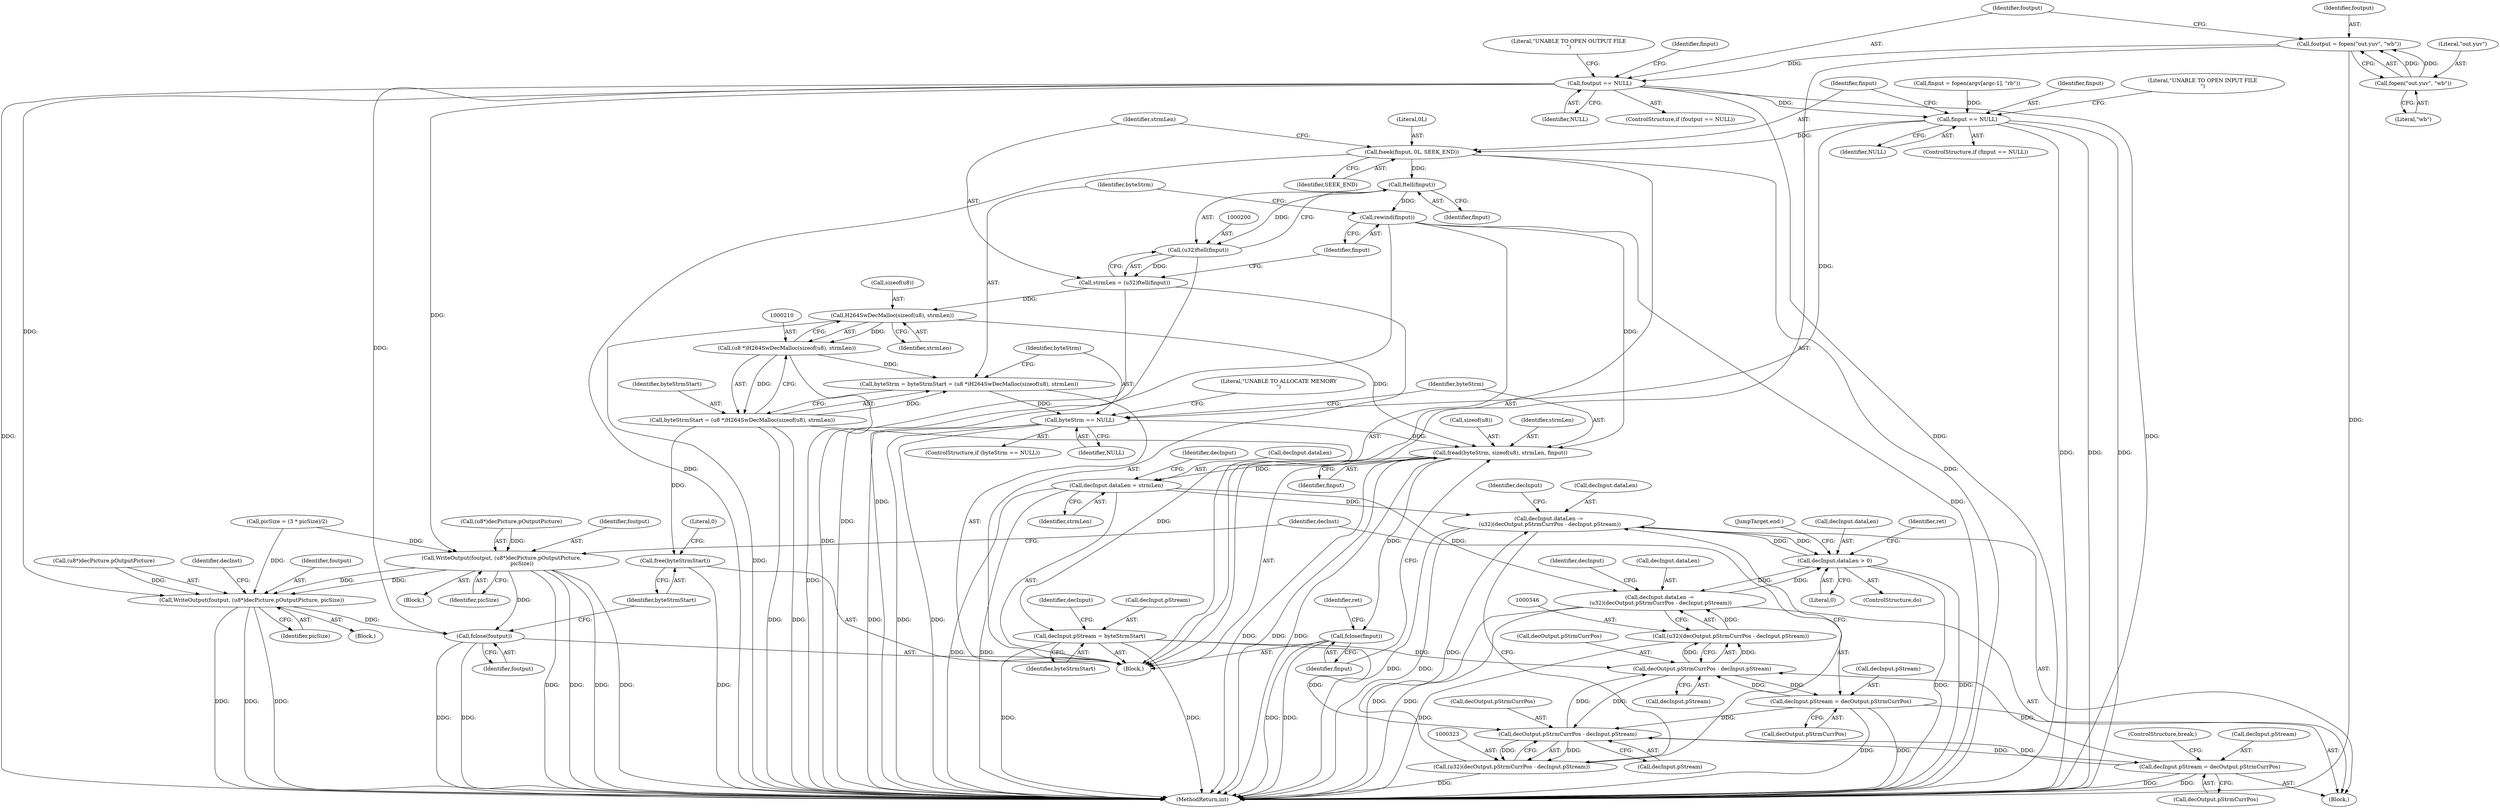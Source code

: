 digraph "0_Android_2b6f22dc64d456471a1dc6df09d515771d1427c8_1@API" {
"1000159" [label="(Call,foutput = fopen(\"out.yuv\", \"wb\"))"];
"1000161" [label="(Call,fopen(\"out.yuv\", \"wb\"))"];
"1000165" [label="(Call,foutput == NULL)"];
"1000184" [label="(Call,finput == NULL)"];
"1000193" [label="(Call,fseek(finput, 0L, SEEK_END))"];
"1000201" [label="(Call,ftell(finput))"];
"1000199" [label="(Call,(u32)ftell(finput))"];
"1000197" [label="(Call,strmLen = (u32)ftell(finput))"];
"1000211" [label="(Call,H264SwDecMalloc(sizeof(u8), strmLen))"];
"1000209" [label="(Call,(u8 *)H264SwDecMalloc(sizeof(u8), strmLen))"];
"1000205" [label="(Call,byteStrm = byteStrmStart = (u8 *)H264SwDecMalloc(sizeof(u8), strmLen))"];
"1000216" [label="(Call,byteStrm == NULL)"];
"1000225" [label="(Call,fread(byteStrm, sizeof(u8), strmLen, finput))"];
"1000231" [label="(Call,fclose(finput))"];
"1000254" [label="(Call,decInput.dataLen = strmLen)"];
"1000318" [label="(Call,decInput.dataLen -=\n (u32)(decOutput.pStrmCurrPos - decInput.pStream))"];
"1000405" [label="(Call,decInput.dataLen > 0)"];
"1000341" [label="(Call,decInput.dataLen -=\n (u32)(decOutput.pStrmCurrPos - decInput.pStream))"];
"1000207" [label="(Call,byteStrmStart = (u8 *)H264SwDecMalloc(sizeof(u8), strmLen))"];
"1000249" [label="(Call,decInput.pStream = byteStrmStart)"];
"1000324" [label="(Call,decOutput.pStrmCurrPos - decInput.pStream)"];
"1000322" [label="(Call,(u32)(decOutput.pStrmCurrPos - decInput.pStream))"];
"1000331" [label="(Call,decInput.pStream = decOutput.pStrmCurrPos)"];
"1000347" [label="(Call,decOutput.pStrmCurrPos - decInput.pStream)"];
"1000345" [label="(Call,(u32)(decOutput.pStrmCurrPos - decInput.pStream))"];
"1000354" [label="(Call,decInput.pStream = decOutput.pStrmCurrPos)"];
"1000448" [label="(Call,free(byteStrmStart))"];
"1000203" [label="(Call,rewind(finput))"];
"1000386" [label="(Call,WriteOutput(foutput, (u8*)decPicture.pOutputPicture,\n                        picSize))"];
"1000436" [label="(Call,WriteOutput(foutput, (u8*)decPicture.pOutputPicture, picSize))"];
"1000446" [label="(Call,fclose(foutput))"];
"1000232" [label="(Identifier,finput)"];
"1000230" [label="(Identifier,finput)"];
"1000318" [label="(Call,decInput.dataLen -=\n (u32)(decOutput.pStrmCurrPos - decInput.pStream))"];
"1000333" [label="(Identifier,decInput)"];
"1000217" [label="(Identifier,byteStrm)"];
"1000324" [label="(Call,decOutput.pStrmCurrPos - decInput.pStream)"];
"1000201" [label="(Call,ftell(finput))"];
"1000325" [label="(Call,decOutput.pStrmCurrPos)"];
"1000328" [label="(Call,decInput.pStream)"];
"1000206" [label="(Identifier,byteStrm)"];
"1000449" [label="(Identifier,byteStrmStart)"];
"1000209" [label="(Call,(u8 *)H264SwDecMalloc(sizeof(u8), strmLen))"];
"1000234" [label="(Identifier,ret)"];
"1000348" [label="(Call,decOutput.pStrmCurrPos)"];
"1000354" [label="(Call,decInput.pStream = decOutput.pStrmCurrPos)"];
"1000211" [label="(Call,H264SwDecMalloc(sizeof(u8), strmLen))"];
"1000253" [label="(Identifier,byteStrmStart)"];
"1000221" [label="(Literal,\"UNABLE TO ALLOCATE MEMORY\n\")"];
"1000199" [label="(Call,(u32)ftell(finput))"];
"1000132" [label="(Block,)"];
"1000436" [label="(Call,WriteOutput(foutput, (u8*)decPicture.pOutputPicture, picSize))"];
"1000159" [label="(Call,foutput = fopen(\"out.yuv\", \"wb\"))"];
"1000183" [label="(ControlStructure,if (finput == NULL))"];
"1000204" [label="(Identifier,finput)"];
"1000443" [label="(Identifier,picSize)"];
"1000184" [label="(Call,finput == NULL)"];
"1000161" [label="(Call,fopen(\"out.yuv\", \"wb\"))"];
"1000338" [label="(ControlStructure,break;)"];
"1000226" [label="(Identifier,byteStrm)"];
"1000437" [label="(Identifier,foutput)"];
"1000451" [label="(Literal,0)"];
"1000369" [label="(Block,)"];
"1000410" [label="(JumpTarget,end:)"];
"1000196" [label="(Identifier,SEEK_END)"];
"1000203" [label="(Call,rewind(finput))"];
"1000405" [label="(Call,decInput.dataLen > 0)"];
"1000255" [label="(Call,decInput.dataLen)"];
"1000332" [label="(Call,decInput.pStream)"];
"1000225" [label="(Call,fread(byteStrm, sizeof(u8), strmLen, finput))"];
"1000258" [label="(Identifier,strmLen)"];
"1000160" [label="(Identifier,foutput)"];
"1000166" [label="(Identifier,foutput)"];
"1000356" [label="(Identifier,decInput)"];
"1000174" [label="(Call,finput = fopen(argv[argc-1], \"rb\"))"];
"1000167" [label="(Identifier,NULL)"];
"1000387" [label="(Identifier,foutput)"];
"1000170" [label="(Literal,\"UNABLE TO OPEN OUTPUT FILE\n\")"];
"1000215" [label="(ControlStructure,if (byteStrm == NULL))"];
"1000388" [label="(Call,(u8*)decPicture.pOutputPicture)"];
"1000447" [label="(Identifier,foutput)"];
"1000208" [label="(Identifier,byteStrmStart)"];
"1000185" [label="(Identifier,finput)"];
"1000218" [label="(Identifier,NULL)"];
"1000345" [label="(Call,(u32)(decOutput.pStrmCurrPos - decInput.pStream))"];
"1000386" [label="(Call,WriteOutput(foutput, (u8*)decPicture.pOutputPicture,\n                        picSize))"];
"1000267" [label="(ControlStructure,do)"];
"1000347" [label="(Call,decOutput.pStrmCurrPos - decInput.pStream)"];
"1000193" [label="(Call,fseek(finput, 0L, SEEK_END))"];
"1000335" [label="(Call,decOutput.pStrmCurrPos)"];
"1000279" [label="(Block,)"];
"1000342" [label="(Call,decInput.dataLen)"];
"1000319" [label="(Call,decInput.dataLen)"];
"1000162" [label="(Literal,\"out.yuv\")"];
"1000261" [label="(Identifier,decInput)"];
"1000212" [label="(Call,sizeof(u8))"];
"1000355" [label="(Call,decInput.pStream)"];
"1000303" [label="(Call,picSize = (3 * picSize)/2)"];
"1000393" [label="(Identifier,picSize)"];
"1000164" [label="(ControlStructure,if (foutput == NULL))"];
"1000341" [label="(Call,decInput.dataLen -=\n (u32)(decOutput.pStrmCurrPos - decInput.pStream))"];
"1000195" [label="(Literal,0L)"];
"1000205" [label="(Call,byteStrm = byteStrmStart = (u8 *)H264SwDecMalloc(sizeof(u8), strmLen))"];
"1000448" [label="(Call,free(byteStrmStart))"];
"1000194" [label="(Identifier,finput)"];
"1000207" [label="(Call,byteStrmStart = (u8 *)H264SwDecMalloc(sizeof(u8), strmLen))"];
"1000216" [label="(Call,byteStrm == NULL)"];
"1000364" [label="(Identifier,decInst)"];
"1000446" [label="(Call,fclose(foutput))"];
"1000331" [label="(Call,decInput.pStream = decOutput.pStrmCurrPos)"];
"1000175" [label="(Identifier,finput)"];
"1000438" [label="(Call,(u8*)decPicture.pOutputPicture)"];
"1000250" [label="(Call,decInput.pStream)"];
"1000227" [label="(Call,sizeof(u8))"];
"1000186" [label="(Identifier,NULL)"];
"1000256" [label="(Identifier,decInput)"];
"1000358" [label="(Call,decOutput.pStrmCurrPos)"];
"1000406" [label="(Call,decInput.dataLen)"];
"1000270" [label="(Identifier,ret)"];
"1000202" [label="(Identifier,finput)"];
"1000322" [label="(Call,(u32)(decOutput.pStrmCurrPos - decInput.pStream))"];
"1000198" [label="(Identifier,strmLen)"];
"1000163" [label="(Literal,\"wb\")"];
"1000351" [label="(Call,decInput.pStream)"];
"1000452" [label="(MethodReturn,int)"];
"1000197" [label="(Call,strmLen = (u32)ftell(finput))"];
"1000409" [label="(Literal,0)"];
"1000231" [label="(Call,fclose(finput))"];
"1000189" [label="(Literal,\"UNABLE TO OPEN INPUT FILE\n\")"];
"1000214" [label="(Identifier,strmLen)"];
"1000229" [label="(Identifier,strmLen)"];
"1000249" [label="(Call,decInput.pStream = byteStrmStart)"];
"1000165" [label="(Call,foutput == NULL)"];
"1000419" [label="(Block,)"];
"1000254" [label="(Call,decInput.dataLen = strmLen)"];
"1000414" [label="(Identifier,decInst)"];
"1000159" -> "1000132"  [label="AST: "];
"1000159" -> "1000161"  [label="CFG: "];
"1000160" -> "1000159"  [label="AST: "];
"1000161" -> "1000159"  [label="AST: "];
"1000166" -> "1000159"  [label="CFG: "];
"1000159" -> "1000452"  [label="DDG: "];
"1000161" -> "1000159"  [label="DDG: "];
"1000161" -> "1000159"  [label="DDG: "];
"1000159" -> "1000165"  [label="DDG: "];
"1000161" -> "1000163"  [label="CFG: "];
"1000162" -> "1000161"  [label="AST: "];
"1000163" -> "1000161"  [label="AST: "];
"1000165" -> "1000164"  [label="AST: "];
"1000165" -> "1000167"  [label="CFG: "];
"1000166" -> "1000165"  [label="AST: "];
"1000167" -> "1000165"  [label="AST: "];
"1000170" -> "1000165"  [label="CFG: "];
"1000175" -> "1000165"  [label="CFG: "];
"1000165" -> "1000452"  [label="DDG: "];
"1000165" -> "1000452"  [label="DDG: "];
"1000165" -> "1000452"  [label="DDG: "];
"1000165" -> "1000184"  [label="DDG: "];
"1000165" -> "1000386"  [label="DDG: "];
"1000165" -> "1000436"  [label="DDG: "];
"1000165" -> "1000446"  [label="DDG: "];
"1000184" -> "1000183"  [label="AST: "];
"1000184" -> "1000186"  [label="CFG: "];
"1000185" -> "1000184"  [label="AST: "];
"1000186" -> "1000184"  [label="AST: "];
"1000189" -> "1000184"  [label="CFG: "];
"1000194" -> "1000184"  [label="CFG: "];
"1000184" -> "1000452"  [label="DDG: "];
"1000184" -> "1000452"  [label="DDG: "];
"1000184" -> "1000452"  [label="DDG: "];
"1000174" -> "1000184"  [label="DDG: "];
"1000184" -> "1000193"  [label="DDG: "];
"1000184" -> "1000216"  [label="DDG: "];
"1000193" -> "1000132"  [label="AST: "];
"1000193" -> "1000196"  [label="CFG: "];
"1000194" -> "1000193"  [label="AST: "];
"1000195" -> "1000193"  [label="AST: "];
"1000196" -> "1000193"  [label="AST: "];
"1000198" -> "1000193"  [label="CFG: "];
"1000193" -> "1000452"  [label="DDG: "];
"1000193" -> "1000452"  [label="DDG: "];
"1000193" -> "1000201"  [label="DDG: "];
"1000201" -> "1000199"  [label="AST: "];
"1000201" -> "1000202"  [label="CFG: "];
"1000202" -> "1000201"  [label="AST: "];
"1000199" -> "1000201"  [label="CFG: "];
"1000201" -> "1000199"  [label="DDG: "];
"1000201" -> "1000203"  [label="DDG: "];
"1000199" -> "1000197"  [label="AST: "];
"1000200" -> "1000199"  [label="AST: "];
"1000197" -> "1000199"  [label="CFG: "];
"1000199" -> "1000452"  [label="DDG: "];
"1000199" -> "1000197"  [label="DDG: "];
"1000197" -> "1000132"  [label="AST: "];
"1000198" -> "1000197"  [label="AST: "];
"1000204" -> "1000197"  [label="CFG: "];
"1000197" -> "1000452"  [label="DDG: "];
"1000197" -> "1000211"  [label="DDG: "];
"1000211" -> "1000209"  [label="AST: "];
"1000211" -> "1000214"  [label="CFG: "];
"1000212" -> "1000211"  [label="AST: "];
"1000214" -> "1000211"  [label="AST: "];
"1000209" -> "1000211"  [label="CFG: "];
"1000211" -> "1000452"  [label="DDG: "];
"1000211" -> "1000209"  [label="DDG: "];
"1000211" -> "1000225"  [label="DDG: "];
"1000209" -> "1000207"  [label="AST: "];
"1000210" -> "1000209"  [label="AST: "];
"1000207" -> "1000209"  [label="CFG: "];
"1000209" -> "1000452"  [label="DDG: "];
"1000209" -> "1000205"  [label="DDG: "];
"1000209" -> "1000207"  [label="DDG: "];
"1000205" -> "1000132"  [label="AST: "];
"1000205" -> "1000207"  [label="CFG: "];
"1000206" -> "1000205"  [label="AST: "];
"1000207" -> "1000205"  [label="AST: "];
"1000217" -> "1000205"  [label="CFG: "];
"1000207" -> "1000205"  [label="DDG: "];
"1000205" -> "1000216"  [label="DDG: "];
"1000216" -> "1000215"  [label="AST: "];
"1000216" -> "1000218"  [label="CFG: "];
"1000217" -> "1000216"  [label="AST: "];
"1000218" -> "1000216"  [label="AST: "];
"1000221" -> "1000216"  [label="CFG: "];
"1000226" -> "1000216"  [label="CFG: "];
"1000216" -> "1000452"  [label="DDG: "];
"1000216" -> "1000452"  [label="DDG: "];
"1000216" -> "1000452"  [label="DDG: "];
"1000216" -> "1000225"  [label="DDG: "];
"1000225" -> "1000132"  [label="AST: "];
"1000225" -> "1000230"  [label="CFG: "];
"1000226" -> "1000225"  [label="AST: "];
"1000227" -> "1000225"  [label="AST: "];
"1000229" -> "1000225"  [label="AST: "];
"1000230" -> "1000225"  [label="AST: "];
"1000232" -> "1000225"  [label="CFG: "];
"1000225" -> "1000452"  [label="DDG: "];
"1000225" -> "1000452"  [label="DDG: "];
"1000225" -> "1000452"  [label="DDG: "];
"1000203" -> "1000225"  [label="DDG: "];
"1000225" -> "1000231"  [label="DDG: "];
"1000225" -> "1000254"  [label="DDG: "];
"1000231" -> "1000132"  [label="AST: "];
"1000231" -> "1000232"  [label="CFG: "];
"1000232" -> "1000231"  [label="AST: "];
"1000234" -> "1000231"  [label="CFG: "];
"1000231" -> "1000452"  [label="DDG: "];
"1000231" -> "1000452"  [label="DDG: "];
"1000254" -> "1000132"  [label="AST: "];
"1000254" -> "1000258"  [label="CFG: "];
"1000255" -> "1000254"  [label="AST: "];
"1000258" -> "1000254"  [label="AST: "];
"1000261" -> "1000254"  [label="CFG: "];
"1000254" -> "1000452"  [label="DDG: "];
"1000254" -> "1000452"  [label="DDG: "];
"1000254" -> "1000318"  [label="DDG: "];
"1000254" -> "1000341"  [label="DDG: "];
"1000318" -> "1000279"  [label="AST: "];
"1000318" -> "1000322"  [label="CFG: "];
"1000319" -> "1000318"  [label="AST: "];
"1000322" -> "1000318"  [label="AST: "];
"1000333" -> "1000318"  [label="CFG: "];
"1000318" -> "1000452"  [label="DDG: "];
"1000318" -> "1000452"  [label="DDG: "];
"1000322" -> "1000318"  [label="DDG: "];
"1000405" -> "1000318"  [label="DDG: "];
"1000318" -> "1000405"  [label="DDG: "];
"1000405" -> "1000267"  [label="AST: "];
"1000405" -> "1000409"  [label="CFG: "];
"1000406" -> "1000405"  [label="AST: "];
"1000409" -> "1000405"  [label="AST: "];
"1000270" -> "1000405"  [label="CFG: "];
"1000410" -> "1000405"  [label="CFG: "];
"1000405" -> "1000452"  [label="DDG: "];
"1000405" -> "1000452"  [label="DDG: "];
"1000405" -> "1000341"  [label="DDG: "];
"1000341" -> "1000405"  [label="DDG: "];
"1000341" -> "1000279"  [label="AST: "];
"1000341" -> "1000345"  [label="CFG: "];
"1000342" -> "1000341"  [label="AST: "];
"1000345" -> "1000341"  [label="AST: "];
"1000356" -> "1000341"  [label="CFG: "];
"1000341" -> "1000452"  [label="DDG: "];
"1000341" -> "1000452"  [label="DDG: "];
"1000345" -> "1000341"  [label="DDG: "];
"1000208" -> "1000207"  [label="AST: "];
"1000207" -> "1000452"  [label="DDG: "];
"1000207" -> "1000452"  [label="DDG: "];
"1000207" -> "1000249"  [label="DDG: "];
"1000207" -> "1000448"  [label="DDG: "];
"1000249" -> "1000132"  [label="AST: "];
"1000249" -> "1000253"  [label="CFG: "];
"1000250" -> "1000249"  [label="AST: "];
"1000253" -> "1000249"  [label="AST: "];
"1000256" -> "1000249"  [label="CFG: "];
"1000249" -> "1000452"  [label="DDG: "];
"1000249" -> "1000452"  [label="DDG: "];
"1000249" -> "1000324"  [label="DDG: "];
"1000249" -> "1000347"  [label="DDG: "];
"1000324" -> "1000322"  [label="AST: "];
"1000324" -> "1000328"  [label="CFG: "];
"1000325" -> "1000324"  [label="AST: "];
"1000328" -> "1000324"  [label="AST: "];
"1000322" -> "1000324"  [label="CFG: "];
"1000324" -> "1000322"  [label="DDG: "];
"1000324" -> "1000322"  [label="DDG: "];
"1000347" -> "1000324"  [label="DDG: "];
"1000331" -> "1000324"  [label="DDG: "];
"1000354" -> "1000324"  [label="DDG: "];
"1000324" -> "1000331"  [label="DDG: "];
"1000324" -> "1000347"  [label="DDG: "];
"1000323" -> "1000322"  [label="AST: "];
"1000322" -> "1000452"  [label="DDG: "];
"1000331" -> "1000279"  [label="AST: "];
"1000331" -> "1000335"  [label="CFG: "];
"1000332" -> "1000331"  [label="AST: "];
"1000335" -> "1000331"  [label="AST: "];
"1000338" -> "1000331"  [label="CFG: "];
"1000331" -> "1000452"  [label="DDG: "];
"1000331" -> "1000452"  [label="DDG: "];
"1000331" -> "1000347"  [label="DDG: "];
"1000347" -> "1000345"  [label="AST: "];
"1000347" -> "1000351"  [label="CFG: "];
"1000348" -> "1000347"  [label="AST: "];
"1000351" -> "1000347"  [label="AST: "];
"1000345" -> "1000347"  [label="CFG: "];
"1000347" -> "1000345"  [label="DDG: "];
"1000347" -> "1000345"  [label="DDG: "];
"1000354" -> "1000347"  [label="DDG: "];
"1000347" -> "1000354"  [label="DDG: "];
"1000346" -> "1000345"  [label="AST: "];
"1000345" -> "1000452"  [label="DDG: "];
"1000354" -> "1000279"  [label="AST: "];
"1000354" -> "1000358"  [label="CFG: "];
"1000355" -> "1000354"  [label="AST: "];
"1000358" -> "1000354"  [label="AST: "];
"1000364" -> "1000354"  [label="CFG: "];
"1000354" -> "1000452"  [label="DDG: "];
"1000354" -> "1000452"  [label="DDG: "];
"1000448" -> "1000132"  [label="AST: "];
"1000448" -> "1000449"  [label="CFG: "];
"1000449" -> "1000448"  [label="AST: "];
"1000451" -> "1000448"  [label="CFG: "];
"1000448" -> "1000452"  [label="DDG: "];
"1000203" -> "1000132"  [label="AST: "];
"1000203" -> "1000204"  [label="CFG: "];
"1000204" -> "1000203"  [label="AST: "];
"1000206" -> "1000203"  [label="CFG: "];
"1000203" -> "1000452"  [label="DDG: "];
"1000203" -> "1000452"  [label="DDG: "];
"1000386" -> "1000369"  [label="AST: "];
"1000386" -> "1000393"  [label="CFG: "];
"1000387" -> "1000386"  [label="AST: "];
"1000388" -> "1000386"  [label="AST: "];
"1000393" -> "1000386"  [label="AST: "];
"1000364" -> "1000386"  [label="CFG: "];
"1000386" -> "1000452"  [label="DDG: "];
"1000386" -> "1000452"  [label="DDG: "];
"1000386" -> "1000452"  [label="DDG: "];
"1000386" -> "1000452"  [label="DDG: "];
"1000388" -> "1000386"  [label="DDG: "];
"1000303" -> "1000386"  [label="DDG: "];
"1000386" -> "1000436"  [label="DDG: "];
"1000386" -> "1000436"  [label="DDG: "];
"1000386" -> "1000446"  [label="DDG: "];
"1000436" -> "1000419"  [label="AST: "];
"1000436" -> "1000443"  [label="CFG: "];
"1000437" -> "1000436"  [label="AST: "];
"1000438" -> "1000436"  [label="AST: "];
"1000443" -> "1000436"  [label="AST: "];
"1000414" -> "1000436"  [label="CFG: "];
"1000436" -> "1000452"  [label="DDG: "];
"1000436" -> "1000452"  [label="DDG: "];
"1000436" -> "1000452"  [label="DDG: "];
"1000438" -> "1000436"  [label="DDG: "];
"1000303" -> "1000436"  [label="DDG: "];
"1000436" -> "1000446"  [label="DDG: "];
"1000446" -> "1000132"  [label="AST: "];
"1000446" -> "1000447"  [label="CFG: "];
"1000447" -> "1000446"  [label="AST: "];
"1000449" -> "1000446"  [label="CFG: "];
"1000446" -> "1000452"  [label="DDG: "];
"1000446" -> "1000452"  [label="DDG: "];
}
